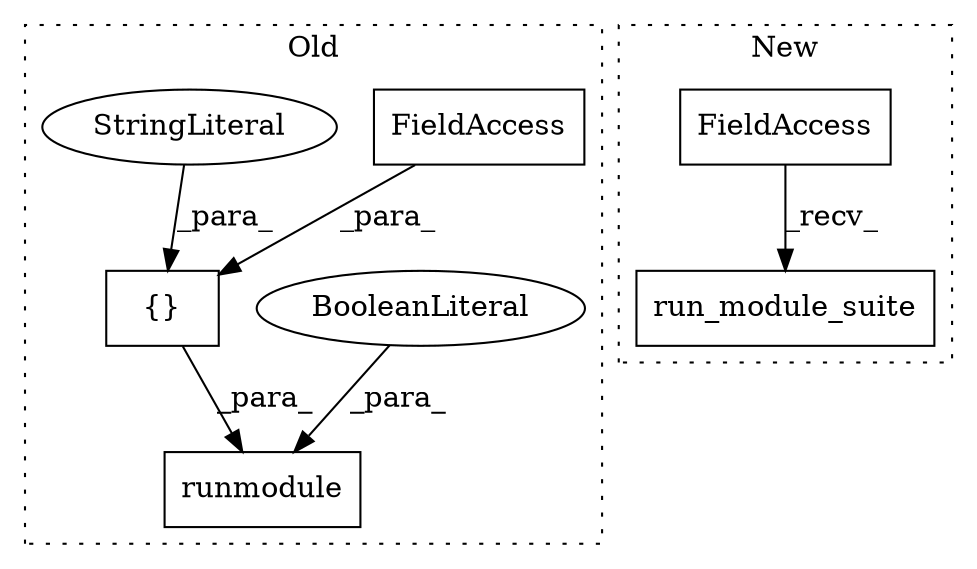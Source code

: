 digraph G {
subgraph cluster0 {
1 [label="runmodule" a="32" s="4847,4890" l="10,1" shape="box"];
4 [label="{}" a="4" s="4869,4883" l="1,1" shape="box"];
5 [label="FieldAccess" a="22" s="4870" l="8" shape="box"];
6 [label="BooleanLiteral" a="9" s="4885" l="5" shape="ellipse"];
7 [label="StringLiteral" a="45" s="4879" l="4" shape="ellipse"];
label = "Old";
style="dotted";
}
subgraph cluster1 {
2 [label="run_module_suite" a="32" s="4843" l="18" shape="box"];
3 [label="FieldAccess" a="22" s="4829" l="13" shape="box"];
label = "New";
style="dotted";
}
3 -> 2 [label="_recv_"];
4 -> 1 [label="_para_"];
5 -> 4 [label="_para_"];
6 -> 1 [label="_para_"];
7 -> 4 [label="_para_"];
}